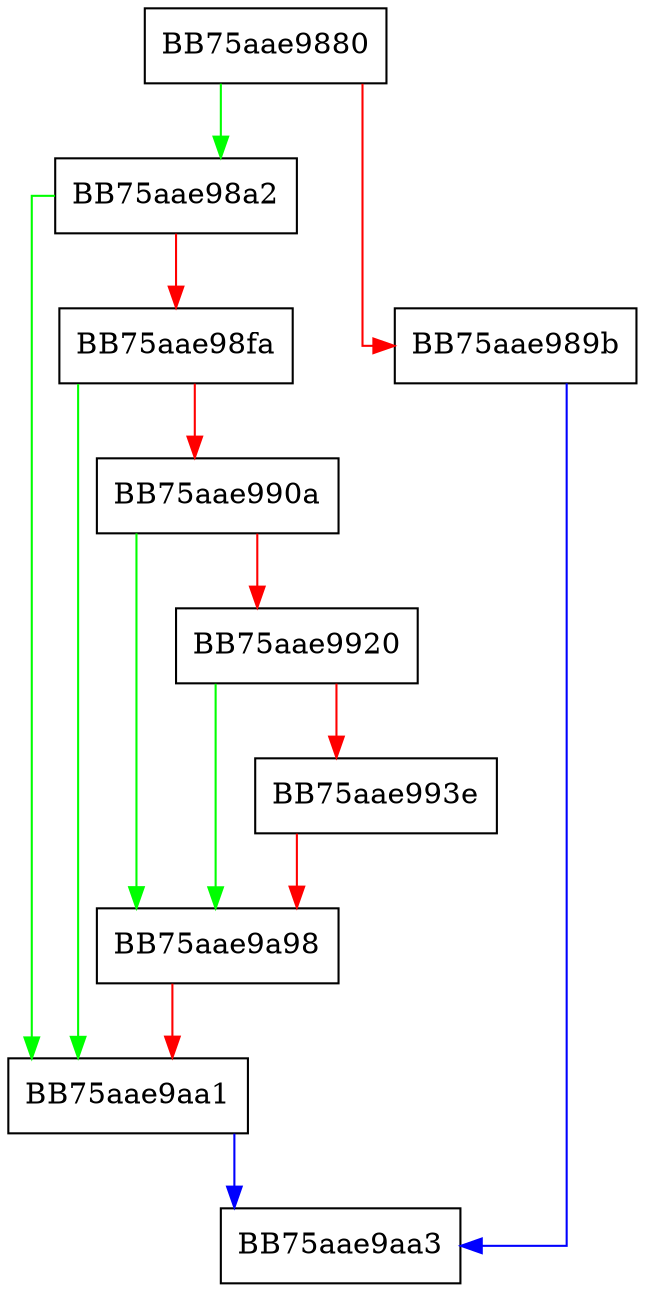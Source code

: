 digraph NotifyUrlRepDelivery {
  node [shape="box"];
  graph [splines=ortho];
  BB75aae9880 -> BB75aae98a2 [color="green"];
  BB75aae9880 -> BB75aae989b [color="red"];
  BB75aae989b -> BB75aae9aa3 [color="blue"];
  BB75aae98a2 -> BB75aae9aa1 [color="green"];
  BB75aae98a2 -> BB75aae98fa [color="red"];
  BB75aae98fa -> BB75aae9aa1 [color="green"];
  BB75aae98fa -> BB75aae990a [color="red"];
  BB75aae990a -> BB75aae9a98 [color="green"];
  BB75aae990a -> BB75aae9920 [color="red"];
  BB75aae9920 -> BB75aae9a98 [color="green"];
  BB75aae9920 -> BB75aae993e [color="red"];
  BB75aae993e -> BB75aae9a98 [color="red"];
  BB75aae9a98 -> BB75aae9aa1 [color="red"];
  BB75aae9aa1 -> BB75aae9aa3 [color="blue"];
}